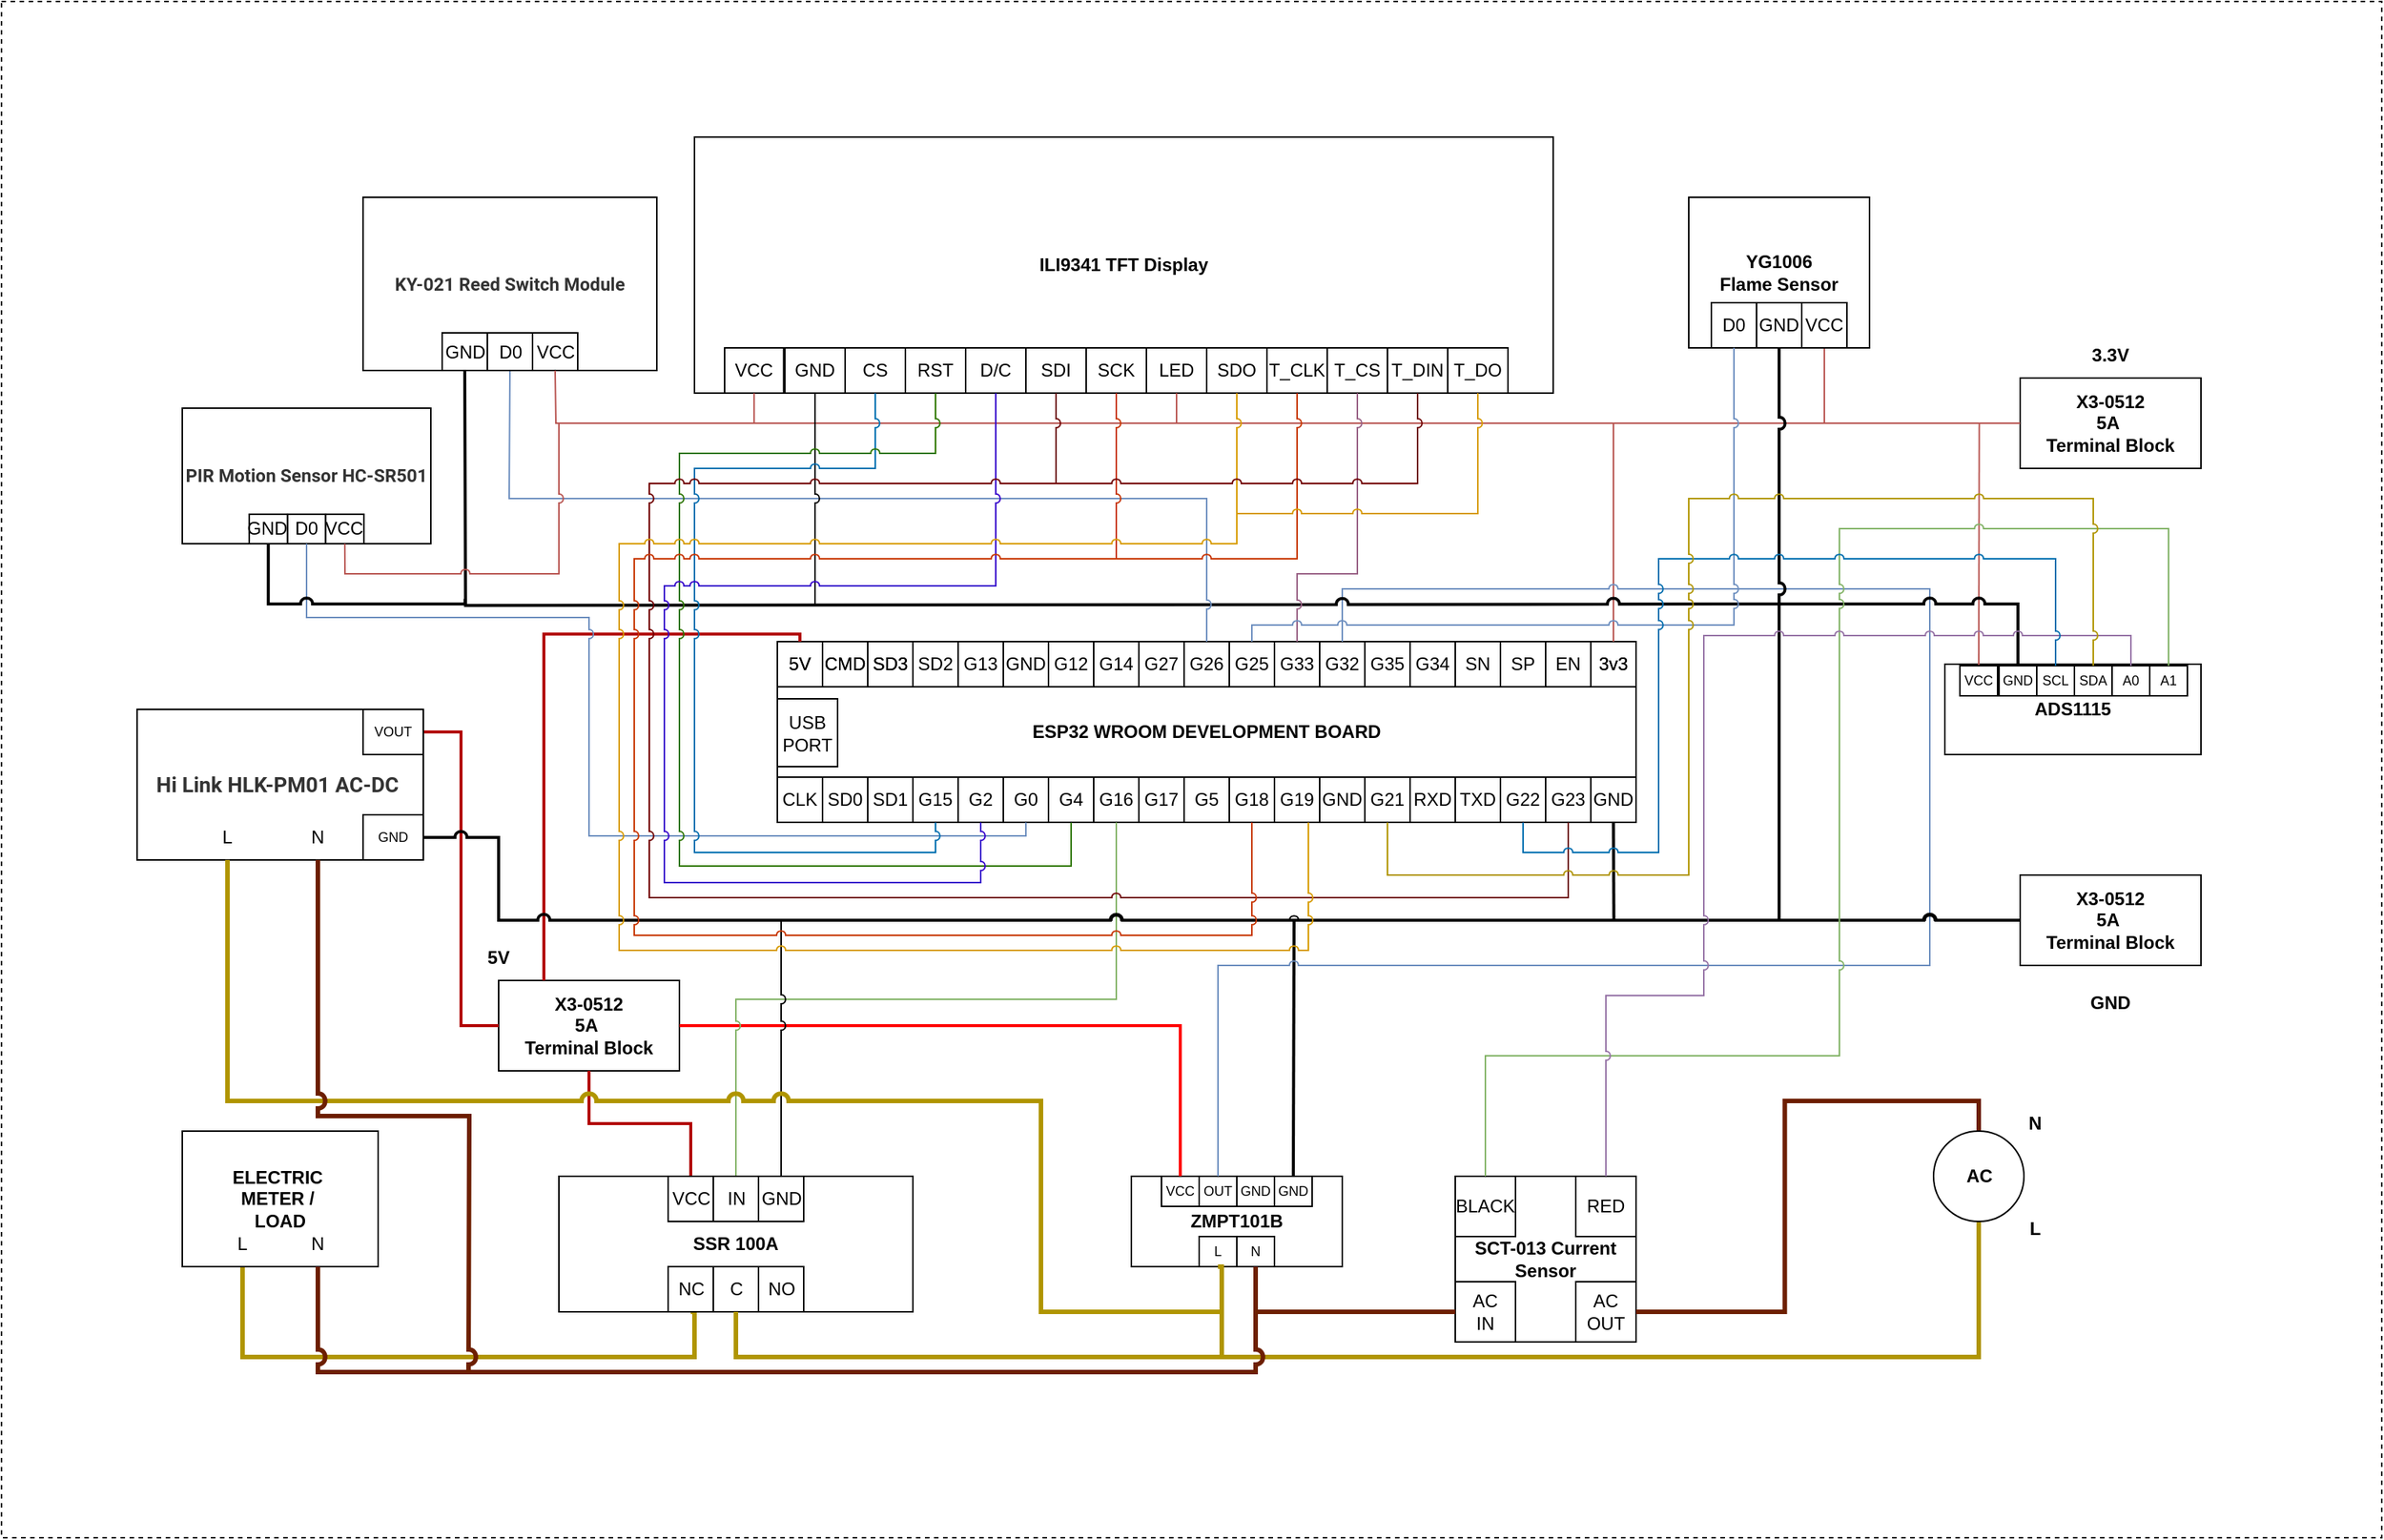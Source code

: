 <mxfile version="20.7.4" type="device"><diagram name="Page-1" id="7e0a89b8-554c-2b80-1dc8-d5c74ca68de4"><mxGraphModel dx="2200" dy="1330" grid="1" gridSize="10" guides="1" tooltips="1" connect="1" arrows="1" fold="1" page="1" pageScale="1" pageWidth="1654" pageHeight="1169" background="none" math="0" shadow="0"><root><mxCell id="0"/><mxCell id="1" parent="0"/><mxCell id="YBHE2qfN8X0jvm3x2sTU-47" value="" style="rounded=0;whiteSpace=wrap;html=1;dashed=1;" vertex="1" parent="1"><mxGeometry x="40" y="40" width="1580" height="1020" as="geometry"/></mxCell><mxCell id="iqbF8G-Wb3xZV-XFNy69-46" value="" style="group" parent="1" vertex="1" connectable="0"><mxGeometry x="555" y="465" width="570" height="120" as="geometry"/></mxCell><mxCell id="iqbF8G-Wb3xZV-XFNy69-1" value="&lt;b&gt;ESP32 WROOM DEVELOPMENT BOARD&lt;/b&gt;" style="rounded=0;whiteSpace=wrap;html=1;" parent="iqbF8G-Wb3xZV-XFNy69-46" vertex="1"><mxGeometry width="570" height="120" as="geometry"/></mxCell><mxCell id="iqbF8G-Wb3xZV-XFNy69-2" value="5V" style="text;html=1;strokeColor=default;fillColor=none;align=center;verticalAlign=middle;whiteSpace=wrap;rounded=0;" parent="iqbF8G-Wb3xZV-XFNy69-46" vertex="1"><mxGeometry width="30" height="30" as="geometry"/></mxCell><mxCell id="iqbF8G-Wb3xZV-XFNy69-4" value="CMD" style="text;html=1;strokeColor=default;fillColor=none;align=center;verticalAlign=middle;whiteSpace=wrap;rounded=0;" parent="iqbF8G-Wb3xZV-XFNy69-46" vertex="1"><mxGeometry x="30" width="30" height="30" as="geometry"/></mxCell><mxCell id="iqbF8G-Wb3xZV-XFNy69-5" value="SD3" style="text;html=1;strokeColor=default;fillColor=none;align=center;verticalAlign=middle;whiteSpace=wrap;rounded=0;" parent="iqbF8G-Wb3xZV-XFNy69-46" vertex="1"><mxGeometry x="60" width="30" height="30" as="geometry"/></mxCell><mxCell id="iqbF8G-Wb3xZV-XFNy69-6" value="SD2" style="text;html=1;strokeColor=default;fillColor=none;align=center;verticalAlign=middle;whiteSpace=wrap;rounded=0;" parent="iqbF8G-Wb3xZV-XFNy69-46" vertex="1"><mxGeometry x="90" width="30" height="30" as="geometry"/></mxCell><mxCell id="iqbF8G-Wb3xZV-XFNy69-7" value="G13" style="text;html=1;strokeColor=default;fillColor=none;align=center;verticalAlign=middle;whiteSpace=wrap;rounded=0;" parent="iqbF8G-Wb3xZV-XFNy69-46" vertex="1"><mxGeometry x="120" width="30" height="30" as="geometry"/></mxCell><mxCell id="iqbF8G-Wb3xZV-XFNy69-8" value="GND" style="text;html=1;strokeColor=default;fillColor=none;align=center;verticalAlign=middle;whiteSpace=wrap;rounded=0;" parent="iqbF8G-Wb3xZV-XFNy69-46" vertex="1"><mxGeometry x="150" width="30" height="30" as="geometry"/></mxCell><mxCell id="iqbF8G-Wb3xZV-XFNy69-9" value="G12" style="text;html=1;strokeColor=default;fillColor=none;align=center;verticalAlign=middle;whiteSpace=wrap;rounded=0;" parent="iqbF8G-Wb3xZV-XFNy69-46" vertex="1"><mxGeometry x="180" width="30" height="30" as="geometry"/></mxCell><mxCell id="iqbF8G-Wb3xZV-XFNy69-10" value="G14" style="text;html=1;strokeColor=default;fillColor=none;align=center;verticalAlign=middle;whiteSpace=wrap;rounded=0;" parent="iqbF8G-Wb3xZV-XFNy69-46" vertex="1"><mxGeometry x="210" width="30" height="30" as="geometry"/></mxCell><mxCell id="iqbF8G-Wb3xZV-XFNy69-11" value="G27" style="text;html=1;strokeColor=default;fillColor=none;align=center;verticalAlign=middle;whiteSpace=wrap;rounded=0;" parent="iqbF8G-Wb3xZV-XFNy69-46" vertex="1"><mxGeometry x="240" width="30" height="30" as="geometry"/></mxCell><mxCell id="iqbF8G-Wb3xZV-XFNy69-12" value="G26" style="text;html=1;strokeColor=default;fillColor=none;align=center;verticalAlign=middle;whiteSpace=wrap;rounded=0;" parent="iqbF8G-Wb3xZV-XFNy69-46" vertex="1"><mxGeometry x="270" width="30" height="30" as="geometry"/></mxCell><mxCell id="iqbF8G-Wb3xZV-XFNy69-13" value="G25" style="text;html=1;strokeColor=default;fillColor=none;align=center;verticalAlign=middle;whiteSpace=wrap;rounded=0;" parent="iqbF8G-Wb3xZV-XFNy69-46" vertex="1"><mxGeometry x="300" width="30" height="30" as="geometry"/></mxCell><mxCell id="iqbF8G-Wb3xZV-XFNy69-14" value="G33" style="text;html=1;strokeColor=default;fillColor=none;align=center;verticalAlign=middle;whiteSpace=wrap;rounded=0;" parent="iqbF8G-Wb3xZV-XFNy69-46" vertex="1"><mxGeometry x="330" width="30" height="30" as="geometry"/></mxCell><mxCell id="iqbF8G-Wb3xZV-XFNy69-15" value="G32" style="text;html=1;strokeColor=default;fillColor=none;align=center;verticalAlign=middle;whiteSpace=wrap;rounded=0;" parent="iqbF8G-Wb3xZV-XFNy69-46" vertex="1"><mxGeometry x="360" width="30" height="30" as="geometry"/></mxCell><mxCell id="iqbF8G-Wb3xZV-XFNy69-16" value="G35" style="text;html=1;strokeColor=default;fillColor=none;align=center;verticalAlign=middle;whiteSpace=wrap;rounded=0;" parent="iqbF8G-Wb3xZV-XFNy69-46" vertex="1"><mxGeometry x="390" width="30" height="30" as="geometry"/></mxCell><mxCell id="iqbF8G-Wb3xZV-XFNy69-17" value="G34" style="text;html=1;strokeColor=default;fillColor=none;align=center;verticalAlign=middle;whiteSpace=wrap;rounded=0;" parent="iqbF8G-Wb3xZV-XFNy69-46" vertex="1"><mxGeometry x="420" width="30" height="30" as="geometry"/></mxCell><mxCell id="iqbF8G-Wb3xZV-XFNy69-18" value="SN" style="text;html=1;strokeColor=default;fillColor=none;align=center;verticalAlign=middle;whiteSpace=wrap;rounded=0;" parent="iqbF8G-Wb3xZV-XFNy69-46" vertex="1"><mxGeometry x="450" width="30" height="30" as="geometry"/></mxCell><mxCell id="iqbF8G-Wb3xZV-XFNy69-19" value="SP" style="text;html=1;strokeColor=default;fillColor=none;align=center;verticalAlign=middle;whiteSpace=wrap;rounded=0;" parent="iqbF8G-Wb3xZV-XFNy69-46" vertex="1"><mxGeometry x="480" width="30" height="30" as="geometry"/></mxCell><mxCell id="iqbF8G-Wb3xZV-XFNy69-20" value="EN" style="text;html=1;strokeColor=default;fillColor=none;align=center;verticalAlign=middle;whiteSpace=wrap;rounded=0;" parent="iqbF8G-Wb3xZV-XFNy69-46" vertex="1"><mxGeometry x="510" width="30" height="30" as="geometry"/></mxCell><mxCell id="iqbF8G-Wb3xZV-XFNy69-21" value="3v3" style="text;html=1;strokeColor=default;fillColor=none;align=center;verticalAlign=middle;whiteSpace=wrap;rounded=0;" parent="iqbF8G-Wb3xZV-XFNy69-46" vertex="1"><mxGeometry x="540" width="30" height="30" as="geometry"/></mxCell><mxCell id="iqbF8G-Wb3xZV-XFNy69-22" value="USB&lt;br&gt;PORT" style="text;html=1;strokeColor=default;fillColor=none;align=center;verticalAlign=middle;whiteSpace=wrap;rounded=0;" parent="iqbF8G-Wb3xZV-XFNy69-46" vertex="1"><mxGeometry y="38" width="40" height="45" as="geometry"/></mxCell><mxCell id="iqbF8G-Wb3xZV-XFNy69-23" value="5V" style="text;html=1;strokeColor=default;fillColor=none;align=center;verticalAlign=middle;whiteSpace=wrap;rounded=0;" parent="iqbF8G-Wb3xZV-XFNy69-46" vertex="1"><mxGeometry width="30" height="30" as="geometry"/></mxCell><mxCell id="iqbF8G-Wb3xZV-XFNy69-24" value="3v3" style="text;html=1;strokeColor=default;fillColor=none;align=center;verticalAlign=middle;whiteSpace=wrap;rounded=0;" parent="iqbF8G-Wb3xZV-XFNy69-46" vertex="1"><mxGeometry x="540" width="30" height="30" as="geometry"/></mxCell><mxCell id="iqbF8G-Wb3xZV-XFNy69-25" value="CMD" style="text;html=1;strokeColor=default;fillColor=none;align=center;verticalAlign=middle;whiteSpace=wrap;rounded=0;" parent="iqbF8G-Wb3xZV-XFNy69-46" vertex="1"><mxGeometry x="30" width="30" height="30" as="geometry"/></mxCell><mxCell id="iqbF8G-Wb3xZV-XFNy69-26" value="SD3" style="text;html=1;strokeColor=default;fillColor=none;align=center;verticalAlign=middle;whiteSpace=wrap;rounded=0;" parent="iqbF8G-Wb3xZV-XFNy69-46" vertex="1"><mxGeometry x="60" width="30" height="30" as="geometry"/></mxCell><mxCell id="iqbF8G-Wb3xZV-XFNy69-27" value="G15" style="text;html=1;strokeColor=default;fillColor=none;align=center;verticalAlign=middle;whiteSpace=wrap;rounded=0;" parent="iqbF8G-Wb3xZV-XFNy69-46" vertex="1"><mxGeometry x="90" y="90" width="30" height="30" as="geometry"/></mxCell><mxCell id="iqbF8G-Wb3xZV-XFNy69-28" value="G2" style="text;html=1;strokeColor=default;fillColor=none;align=center;verticalAlign=middle;whiteSpace=wrap;rounded=0;" parent="iqbF8G-Wb3xZV-XFNy69-46" vertex="1"><mxGeometry x="120" y="90" width="30" height="30" as="geometry"/></mxCell><mxCell id="iqbF8G-Wb3xZV-XFNy69-29" value="G0" style="text;html=1;strokeColor=default;fillColor=none;align=center;verticalAlign=middle;whiteSpace=wrap;rounded=0;" parent="iqbF8G-Wb3xZV-XFNy69-46" vertex="1"><mxGeometry x="150" y="90" width="30" height="30" as="geometry"/></mxCell><mxCell id="iqbF8G-Wb3xZV-XFNy69-30" value="G4" style="text;html=1;strokeColor=default;fillColor=none;align=center;verticalAlign=middle;whiteSpace=wrap;rounded=0;" parent="iqbF8G-Wb3xZV-XFNy69-46" vertex="1"><mxGeometry x="180" y="90" width="30" height="30" as="geometry"/></mxCell><mxCell id="iqbF8G-Wb3xZV-XFNy69-31" value="G16" style="text;html=1;strokeColor=default;fillColor=none;align=center;verticalAlign=middle;whiteSpace=wrap;rounded=0;" parent="iqbF8G-Wb3xZV-XFNy69-46" vertex="1"><mxGeometry x="210" y="90" width="30" height="30" as="geometry"/></mxCell><mxCell id="iqbF8G-Wb3xZV-XFNy69-32" value="G17" style="text;html=1;strokeColor=default;fillColor=none;align=center;verticalAlign=middle;whiteSpace=wrap;rounded=0;" parent="iqbF8G-Wb3xZV-XFNy69-46" vertex="1"><mxGeometry x="240" y="90" width="30" height="30" as="geometry"/></mxCell><mxCell id="iqbF8G-Wb3xZV-XFNy69-33" value="G5" style="text;html=1;strokeColor=default;fillColor=none;align=center;verticalAlign=middle;whiteSpace=wrap;rounded=0;" parent="iqbF8G-Wb3xZV-XFNy69-46" vertex="1"><mxGeometry x="270" y="90" width="30" height="30" as="geometry"/></mxCell><mxCell id="iqbF8G-Wb3xZV-XFNy69-34" value="G18" style="text;html=1;strokeColor=default;fillColor=none;align=center;verticalAlign=middle;whiteSpace=wrap;rounded=0;" parent="iqbF8G-Wb3xZV-XFNy69-46" vertex="1"><mxGeometry x="300" y="90" width="30" height="30" as="geometry"/></mxCell><mxCell id="iqbF8G-Wb3xZV-XFNy69-35" value="G19" style="text;html=1;strokeColor=default;fillColor=none;align=center;verticalAlign=middle;whiteSpace=wrap;rounded=0;" parent="iqbF8G-Wb3xZV-XFNy69-46" vertex="1"><mxGeometry x="330" y="90" width="30" height="30" as="geometry"/></mxCell><mxCell id="iqbF8G-Wb3xZV-XFNy69-36" value="GND" style="text;html=1;strokeColor=default;fillColor=none;align=center;verticalAlign=middle;whiteSpace=wrap;rounded=0;" parent="iqbF8G-Wb3xZV-XFNy69-46" vertex="1"><mxGeometry x="360" y="90" width="30" height="30" as="geometry"/></mxCell><mxCell id="iqbF8G-Wb3xZV-XFNy69-37" value="G21" style="text;html=1;strokeColor=default;fillColor=none;align=center;verticalAlign=middle;whiteSpace=wrap;rounded=0;" parent="iqbF8G-Wb3xZV-XFNy69-46" vertex="1"><mxGeometry x="390" y="90" width="30" height="30" as="geometry"/></mxCell><mxCell id="iqbF8G-Wb3xZV-XFNy69-38" value="RXD" style="text;html=1;strokeColor=default;fillColor=none;align=center;verticalAlign=middle;whiteSpace=wrap;rounded=0;" parent="iqbF8G-Wb3xZV-XFNy69-46" vertex="1"><mxGeometry x="420" y="90" width="30" height="30" as="geometry"/></mxCell><mxCell id="iqbF8G-Wb3xZV-XFNy69-39" value="TXD" style="text;html=1;strokeColor=default;fillColor=none;align=center;verticalAlign=middle;whiteSpace=wrap;rounded=0;" parent="iqbF8G-Wb3xZV-XFNy69-46" vertex="1"><mxGeometry x="450" y="90" width="30" height="30" as="geometry"/></mxCell><mxCell id="iqbF8G-Wb3xZV-XFNy69-40" value="G22" style="text;html=1;strokeColor=default;fillColor=none;align=center;verticalAlign=middle;whiteSpace=wrap;rounded=0;" parent="iqbF8G-Wb3xZV-XFNy69-46" vertex="1"><mxGeometry x="480" y="90" width="30" height="30" as="geometry"/></mxCell><mxCell id="iqbF8G-Wb3xZV-XFNy69-41" value="G23" style="text;html=1;strokeColor=default;fillColor=none;align=center;verticalAlign=middle;whiteSpace=wrap;rounded=0;" parent="iqbF8G-Wb3xZV-XFNy69-46" vertex="1"><mxGeometry x="510" y="90" width="30" height="30" as="geometry"/></mxCell><mxCell id="iqbF8G-Wb3xZV-XFNy69-42" value="CLK" style="text;html=1;strokeColor=default;fillColor=none;align=center;verticalAlign=middle;whiteSpace=wrap;rounded=0;" parent="iqbF8G-Wb3xZV-XFNy69-46" vertex="1"><mxGeometry y="90" width="30" height="30" as="geometry"/></mxCell><mxCell id="iqbF8G-Wb3xZV-XFNy69-43" value="GND" style="text;html=1;strokeColor=default;fillColor=none;align=center;verticalAlign=middle;whiteSpace=wrap;rounded=0;" parent="iqbF8G-Wb3xZV-XFNy69-46" vertex="1"><mxGeometry x="540" y="90" width="30" height="30" as="geometry"/></mxCell><mxCell id="iqbF8G-Wb3xZV-XFNy69-44" value="SD0" style="text;html=1;strokeColor=default;fillColor=none;align=center;verticalAlign=middle;whiteSpace=wrap;rounded=0;" parent="iqbF8G-Wb3xZV-XFNy69-46" vertex="1"><mxGeometry x="30" y="90" width="30" height="30" as="geometry"/></mxCell><mxCell id="iqbF8G-Wb3xZV-XFNy69-45" value="SD1" style="text;html=1;strokeColor=default;fillColor=none;align=center;verticalAlign=middle;whiteSpace=wrap;rounded=0;" parent="iqbF8G-Wb3xZV-XFNy69-46" vertex="1"><mxGeometry x="60" y="90" width="30" height="30" as="geometry"/></mxCell><mxCell id="iqbF8G-Wb3xZV-XFNy69-47" value="&lt;b&gt;X3-0512&lt;br&gt;5A&amp;nbsp;&lt;br&gt;Terminal Block&lt;/b&gt;" style="rounded=0;whiteSpace=wrap;html=1;strokeColor=default;fillColor=default;" parent="1" vertex="1"><mxGeometry x="1380" y="290" width="120" height="60" as="geometry"/></mxCell><mxCell id="-QdE8qXqmlHqDC_q-NWg-1" value="&lt;b&gt;X3-0512&lt;br&gt;5A&amp;nbsp;&lt;br&gt;Terminal Block&lt;/b&gt;" style="rounded=0;whiteSpace=wrap;html=1;strokeColor=default;fillColor=default;" parent="1" vertex="1"><mxGeometry x="1380" y="620" width="120" height="60" as="geometry"/></mxCell><mxCell id="-QdE8qXqmlHqDC_q-NWg-56" value="" style="group" parent="1" vertex="1" connectable="0"><mxGeometry x="500" y="130" width="570" height="170" as="geometry"/></mxCell><mxCell id="-QdE8qXqmlHqDC_q-NWg-2" value="&lt;b&gt;ILI9341 TFT Display&lt;/b&gt;" style="rounded=0;whiteSpace=wrap;html=1;fillColor=default;" parent="-QdE8qXqmlHqDC_q-NWg-56" vertex="1"><mxGeometry width="570" height="170" as="geometry"/></mxCell><mxCell id="-QdE8qXqmlHqDC_q-NWg-48" value="VCC" style="rounded=0;whiteSpace=wrap;html=1;fillColor=default;" parent="-QdE8qXqmlHqDC_q-NWg-56" vertex="1"><mxGeometry x="20" y="140" width="39.19" height="30" as="geometry"/></mxCell><mxCell id="-QdE8qXqmlHqDC_q-NWg-49" value="GND" style="rounded=0;whiteSpace=wrap;html=1;fillColor=default;" parent="-QdE8qXqmlHqDC_q-NWg-56" vertex="1"><mxGeometry x="60" y="140" width="40" height="30" as="geometry"/></mxCell><mxCell id="-QdE8qXqmlHqDC_q-NWg-50" value="CS" style="rounded=0;whiteSpace=wrap;html=1;fillColor=default;" parent="-QdE8qXqmlHqDC_q-NWg-56" vertex="1"><mxGeometry x="100" y="140" width="40" height="30" as="geometry"/></mxCell><mxCell id="-QdE8qXqmlHqDC_q-NWg-51" value="RST" style="rounded=0;whiteSpace=wrap;html=1;fillColor=default;" parent="-QdE8qXqmlHqDC_q-NWg-56" vertex="1"><mxGeometry x="140" y="140" width="40" height="30" as="geometry"/></mxCell><mxCell id="-QdE8qXqmlHqDC_q-NWg-52" value="D/C" style="rounded=0;whiteSpace=wrap;html=1;fillColor=default;" parent="-QdE8qXqmlHqDC_q-NWg-56" vertex="1"><mxGeometry x="180" y="140" width="40" height="30" as="geometry"/></mxCell><mxCell id="-QdE8qXqmlHqDC_q-NWg-53" value="SDI" style="rounded=0;whiteSpace=wrap;html=1;fillColor=default;" parent="-QdE8qXqmlHqDC_q-NWg-56" vertex="1"><mxGeometry x="220" y="140" width="40" height="30" as="geometry"/></mxCell><mxCell id="-QdE8qXqmlHqDC_q-NWg-54" value="SCK" style="rounded=0;whiteSpace=wrap;html=1;fillColor=default;" parent="-QdE8qXqmlHqDC_q-NWg-56" vertex="1"><mxGeometry x="260" y="140" width="40" height="30" as="geometry"/></mxCell><mxCell id="-QdE8qXqmlHqDC_q-NWg-55" value="LED" style="rounded=0;whiteSpace=wrap;html=1;fillColor=default;" parent="-QdE8qXqmlHqDC_q-NWg-56" vertex="1"><mxGeometry x="300" y="140" width="40" height="30" as="geometry"/></mxCell><mxCell id="YBHE2qfN8X0jvm3x2sTU-2" value="SDO" style="rounded=0;whiteSpace=wrap;html=1;fillColor=default;" vertex="1" parent="-QdE8qXqmlHqDC_q-NWg-56"><mxGeometry x="340" y="140" width="40" height="30" as="geometry"/></mxCell><mxCell id="YBHE2qfN8X0jvm3x2sTU-3" value="T_CLK" style="rounded=0;whiteSpace=wrap;html=1;fillColor=default;" vertex="1" parent="-QdE8qXqmlHqDC_q-NWg-56"><mxGeometry x="380" y="140" width="40" height="30" as="geometry"/></mxCell><mxCell id="YBHE2qfN8X0jvm3x2sTU-4" value="T_CS" style="rounded=0;whiteSpace=wrap;html=1;fillColor=default;" vertex="1" parent="-QdE8qXqmlHqDC_q-NWg-56"><mxGeometry x="420" y="140" width="40" height="30" as="geometry"/></mxCell><mxCell id="YBHE2qfN8X0jvm3x2sTU-5" value="T_DIN" style="rounded=0;whiteSpace=wrap;html=1;fillColor=default;" vertex="1" parent="-QdE8qXqmlHqDC_q-NWg-56"><mxGeometry x="460" y="140" width="40" height="30" as="geometry"/></mxCell><mxCell id="YBHE2qfN8X0jvm3x2sTU-6" value="T_DO" style="rounded=0;whiteSpace=wrap;html=1;fillColor=default;" vertex="1" parent="-QdE8qXqmlHqDC_q-NWg-56"><mxGeometry x="500" y="140" width="40" height="30" as="geometry"/></mxCell><mxCell id="-QdE8qXqmlHqDC_q-NWg-58" style="edgeStyle=orthogonalEdgeStyle;rounded=0;orthogonalLoop=1;jettySize=auto;html=1;exitX=0.5;exitY=0;exitDx=0;exitDy=0;entryX=0;entryY=0.5;entryDx=0;entryDy=0;endArrow=none;endFill=0;fillColor=#f8cecc;strokeColor=#b85450;" parent="1" source="iqbF8G-Wb3xZV-XFNy69-24" target="iqbF8G-Wb3xZV-XFNy69-47" edge="1"><mxGeometry relative="1" as="geometry"/></mxCell><mxCell id="-QdE8qXqmlHqDC_q-NWg-59" style="edgeStyle=orthogonalEdgeStyle;rounded=0;orthogonalLoop=1;jettySize=auto;html=1;exitX=0.5;exitY=1;exitDx=0;exitDy=0;entryX=0;entryY=0.5;entryDx=0;entryDy=0;endArrow=none;endFill=0;fillColor=#f8cecc;strokeColor=#b85450;jumpStyle=arc;" parent="1" source="-QdE8qXqmlHqDC_q-NWg-48" target="iqbF8G-Wb3xZV-XFNy69-47" edge="1"><mxGeometry relative="1" as="geometry"/></mxCell><mxCell id="VGpihetHE-71vRWrGWAE-2" value="" style="group" parent="1" vertex="1" connectable="0"><mxGeometry x="1005" y="820" width="120" height="110" as="geometry"/></mxCell><mxCell id="EbxEECA1mclkRVcyBePt-11" value="&lt;b&gt;SCT-013 Current Sensor&lt;/b&gt;" style="rounded=0;whiteSpace=wrap;html=1;" parent="VGpihetHE-71vRWrGWAE-2" vertex="1"><mxGeometry width="120" height="110" as="geometry"/></mxCell><mxCell id="EbxEECA1mclkRVcyBePt-12" value="AC&lt;br&gt;IN" style="rounded=0;whiteSpace=wrap;html=1;" parent="VGpihetHE-71vRWrGWAE-2" vertex="1"><mxGeometry y="70" width="40" height="40" as="geometry"/></mxCell><mxCell id="EbxEECA1mclkRVcyBePt-13" value="AC&lt;br&gt;OUT" style="rounded=0;whiteSpace=wrap;html=1;" parent="VGpihetHE-71vRWrGWAE-2" vertex="1"><mxGeometry x="80" y="70" width="40" height="40" as="geometry"/></mxCell><mxCell id="EbxEECA1mclkRVcyBePt-14" value="BLACK" style="rounded=0;whiteSpace=wrap;html=1;" parent="VGpihetHE-71vRWrGWAE-2" vertex="1"><mxGeometry width="40" height="40" as="geometry"/></mxCell><mxCell id="EbxEECA1mclkRVcyBePt-15" value="RED" style="rounded=0;whiteSpace=wrap;html=1;" parent="VGpihetHE-71vRWrGWAE-2" vertex="1"><mxGeometry x="80" width="40" height="40" as="geometry"/></mxCell><mxCell id="VGpihetHE-71vRWrGWAE-3" value="" style="group" parent="1" vertex="1" connectable="0"><mxGeometry x="790" y="820" width="140" height="60" as="geometry"/></mxCell><mxCell id="EbxEECA1mclkRVcyBePt-17" value="&lt;b&gt;ZMPT101B&lt;/b&gt;" style="rounded=0;whiteSpace=wrap;html=1;container=0;" parent="VGpihetHE-71vRWrGWAE-3" vertex="1"><mxGeometry width="140" height="60" as="geometry"/></mxCell><mxCell id="EbxEECA1mclkRVcyBePt-18" value="VCC" style="rounded=0;whiteSpace=wrap;html=1;fontSize=9;container=0;" parent="VGpihetHE-71vRWrGWAE-3" vertex="1"><mxGeometry x="20" width="25" height="20" as="geometry"/></mxCell><mxCell id="EbxEECA1mclkRVcyBePt-19" value="OUT" style="rounded=0;whiteSpace=wrap;html=1;fontSize=9;container=0;" parent="VGpihetHE-71vRWrGWAE-3" vertex="1"><mxGeometry x="45" width="25" height="20" as="geometry"/></mxCell><mxCell id="EbxEECA1mclkRVcyBePt-20" value="GND" style="rounded=0;whiteSpace=wrap;html=1;fontSize=9;container=0;" parent="VGpihetHE-71vRWrGWAE-3" vertex="1"><mxGeometry x="70" width="25" height="20" as="geometry"/></mxCell><mxCell id="EbxEECA1mclkRVcyBePt-21" value="GND" style="rounded=0;whiteSpace=wrap;html=1;fontSize=9;container=0;" parent="VGpihetHE-71vRWrGWAE-3" vertex="1"><mxGeometry x="95" width="25" height="20" as="geometry"/></mxCell><mxCell id="VGpihetHE-71vRWrGWAE-33" value="L" style="rounded=0;whiteSpace=wrap;html=1;fontSize=9;container=0;" parent="VGpihetHE-71vRWrGWAE-3" vertex="1"><mxGeometry x="45" y="40" width="25" height="20" as="geometry"/></mxCell><mxCell id="VGpihetHE-71vRWrGWAE-34" value="N" style="rounded=0;whiteSpace=wrap;html=1;fontSize=9;container=0;" parent="VGpihetHE-71vRWrGWAE-3" vertex="1"><mxGeometry x="70" y="40" width="25" height="20" as="geometry"/></mxCell><mxCell id="VGpihetHE-71vRWrGWAE-7" style="edgeStyle=orthogonalEdgeStyle;rounded=0;jumpStyle=arc;orthogonalLoop=1;jettySize=auto;html=1;exitX=0.5;exitY=0;exitDx=0;exitDy=0;endArrow=none;endFill=0;strokeWidth=2;" parent="1" source="EbxEECA1mclkRVcyBePt-21" edge="1"><mxGeometry relative="1" as="geometry"><mxPoint x="898" y="650" as="targetPoint"/></mxGeometry></mxCell><mxCell id="VGpihetHE-71vRWrGWAE-8" value="&lt;b&gt;X3-0512&lt;br&gt;5A&amp;nbsp;&lt;br&gt;Terminal Block&lt;/b&gt;" style="rounded=0;whiteSpace=wrap;html=1;strokeColor=default;fillColor=default;" parent="1" vertex="1"><mxGeometry x="370" y="690" width="120" height="60" as="geometry"/></mxCell><mxCell id="VGpihetHE-71vRWrGWAE-9" style="edgeStyle=orthogonalEdgeStyle;rounded=0;jumpStyle=arc;orthogonalLoop=1;jettySize=auto;html=1;exitX=0.5;exitY=0;exitDx=0;exitDy=0;endArrow=none;endFill=0;fillColor=#e51400;strokeColor=#B20000;strokeWidth=2;" parent="1" source="iqbF8G-Wb3xZV-XFNy69-23" target="VGpihetHE-71vRWrGWAE-8" edge="1"><mxGeometry relative="1" as="geometry"><Array as="points"><mxPoint x="570" y="460"/><mxPoint x="400" y="460"/></Array></mxGeometry></mxCell><mxCell id="VGpihetHE-71vRWrGWAE-10" style="edgeStyle=orthogonalEdgeStyle;rounded=0;jumpStyle=arc;orthogonalLoop=1;jettySize=auto;html=1;exitX=0.5;exitY=0;exitDx=0;exitDy=0;entryX=1;entryY=0.5;entryDx=0;entryDy=0;endArrow=none;endFill=0;fillColor=#e51400;strokeColor=#FF0000;strokeWidth=2;" parent="1" source="EbxEECA1mclkRVcyBePt-18" target="VGpihetHE-71vRWrGWAE-8" edge="1"><mxGeometry relative="1" as="geometry"/></mxCell><mxCell id="VGpihetHE-71vRWrGWAE-11" style="edgeStyle=orthogonalEdgeStyle;rounded=0;jumpStyle=arc;orthogonalLoop=1;jettySize=auto;html=1;exitX=0.5;exitY=0;exitDx=0;exitDy=0;entryX=0.5;entryY=0;entryDx=0;entryDy=0;endArrow=none;endFill=0;fillColor=#dae8fc;strokeColor=#6c8ebf;" parent="1" source="iqbF8G-Wb3xZV-XFNy69-15" target="EbxEECA1mclkRVcyBePt-19" edge="1"><mxGeometry relative="1" as="geometry"><Array as="points"><mxPoint x="930" y="430"/><mxPoint x="1320" y="430"/><mxPoint x="1320" y="680"/><mxPoint x="848" y="680"/></Array></mxGeometry></mxCell><mxCell id="VGpihetHE-71vRWrGWAE-35" value="&lt;b&gt;YG1006&lt;br&gt;Flame Sensor&lt;/b&gt;" style="rounded=0;whiteSpace=wrap;html=1;strokeColor=default;fillColor=default;" parent="1" vertex="1"><mxGeometry x="1160" y="170" width="120" height="100" as="geometry"/></mxCell><mxCell id="VGpihetHE-71vRWrGWAE-36" value="&lt;b&gt;3.3V&lt;/b&gt;" style="text;html=1;strokeColor=none;fillColor=none;align=center;verticalAlign=middle;whiteSpace=wrap;rounded=0;" parent="1" vertex="1"><mxGeometry x="1410" y="260" width="60" height="30" as="geometry"/></mxCell><mxCell id="VGpihetHE-71vRWrGWAE-37" value="&lt;b&gt;GND&lt;/b&gt;" style="text;html=1;strokeColor=none;fillColor=none;align=center;verticalAlign=middle;whiteSpace=wrap;rounded=0;" parent="1" vertex="1"><mxGeometry x="1410" y="690" width="60" height="30" as="geometry"/></mxCell><mxCell id="VGpihetHE-71vRWrGWAE-38" value="&lt;b&gt;5V&lt;/b&gt;" style="text;html=1;strokeColor=none;fillColor=none;align=center;verticalAlign=middle;whiteSpace=wrap;rounded=0;" parent="1" vertex="1"><mxGeometry x="340" y="660" width="60" height="30" as="geometry"/></mxCell><mxCell id="VGpihetHE-71vRWrGWAE-43" style="edgeStyle=orthogonalEdgeStyle;rounded=0;jumpStyle=arc;orthogonalLoop=1;jettySize=auto;html=1;exitX=0.5;exitY=1;exitDx=0;exitDy=0;entryX=0;entryY=0.5;entryDx=0;entryDy=0;endArrow=none;endFill=0;strokeWidth=2;" parent="1" source="VGpihetHE-71vRWrGWAE-39" target="-QdE8qXqmlHqDC_q-NWg-1" edge="1"><mxGeometry relative="1" as="geometry"/></mxCell><mxCell id="VGpihetHE-71vRWrGWAE-39" value="GND" style="rounded=0;whiteSpace=wrap;html=1;fillColor=default;" parent="1" vertex="1"><mxGeometry x="1205" y="240" width="30" height="30" as="geometry"/></mxCell><mxCell id="VGpihetHE-71vRWrGWAE-42" style="edgeStyle=orthogonalEdgeStyle;rounded=0;jumpStyle=arc;orthogonalLoop=1;jettySize=auto;html=1;exitX=0.5;exitY=1;exitDx=0;exitDy=0;entryX=0;entryY=0.5;entryDx=0;entryDy=0;endArrow=none;endFill=0;fillColor=#f8cecc;strokeColor=#b85450;" parent="1" source="VGpihetHE-71vRWrGWAE-40" target="iqbF8G-Wb3xZV-XFNy69-47" edge="1"><mxGeometry relative="1" as="geometry"/></mxCell><mxCell id="VGpihetHE-71vRWrGWAE-40" value="VCC" style="rounded=0;whiteSpace=wrap;html=1;fillColor=default;" parent="1" vertex="1"><mxGeometry x="1235" y="240" width="30" height="30" as="geometry"/></mxCell><mxCell id="VGpihetHE-71vRWrGWAE-41" value="D0" style="rounded=0;whiteSpace=wrap;html=1;fillColor=default;" parent="1" vertex="1"><mxGeometry x="1175" y="240" width="30" height="30" as="geometry"/></mxCell><mxCell id="VGpihetHE-71vRWrGWAE-55" style="edgeStyle=orthogonalEdgeStyle;rounded=0;jumpStyle=arc;orthogonalLoop=1;jettySize=auto;html=1;exitX=0.5;exitY=0;exitDx=0;exitDy=0;entryX=1;entryY=0.5;entryDx=0;entryDy=0;endArrow=none;endFill=0;strokeWidth=3;fillColor=#a0522d;strokeColor=#6D1F00;" parent="1" source="VGpihetHE-71vRWrGWAE-52" target="EbxEECA1mclkRVcyBePt-13" edge="1"><mxGeometry relative="1" as="geometry"/></mxCell><mxCell id="VGpihetHE-71vRWrGWAE-56" style="edgeStyle=orthogonalEdgeStyle;rounded=0;jumpStyle=arc;orthogonalLoop=1;jettySize=auto;html=1;exitX=0.5;exitY=1;exitDx=0;exitDy=0;endArrow=none;endFill=0;fillColor=#e3c800;strokeColor=#B09500;strokeWidth=3;" parent="1" source="VGpihetHE-71vRWrGWAE-52" edge="1"><mxGeometry x="0.049" y="-170" relative="1" as="geometry"><mxPoint x="850" y="880" as="targetPoint"/><Array as="points"><mxPoint x="1353" y="940"/><mxPoint x="850" y="940"/></Array><mxPoint as="offset"/></mxGeometry></mxCell><mxCell id="VGpihetHE-71vRWrGWAE-52" value="&lt;b&gt;AC&lt;/b&gt;" style="ellipse;whiteSpace=wrap;html=1;aspect=fixed;" parent="1" vertex="1"><mxGeometry x="1322.5" y="790" width="60" height="60" as="geometry"/></mxCell><mxCell id="VGpihetHE-71vRWrGWAE-53" value="&lt;b&gt;L&lt;/b&gt;" style="text;html=1;strokeColor=none;fillColor=none;align=center;verticalAlign=middle;whiteSpace=wrap;rounded=0;" parent="1" vertex="1"><mxGeometry x="1360" y="840" width="60" height="30" as="geometry"/></mxCell><mxCell id="VGpihetHE-71vRWrGWAE-57" value="&lt;b&gt;N&lt;/b&gt;" style="text;html=1;strokeColor=none;fillColor=none;align=center;verticalAlign=middle;whiteSpace=wrap;rounded=0;" parent="1" vertex="1"><mxGeometry x="1360" y="770" width="60" height="30" as="geometry"/></mxCell><mxCell id="VGpihetHE-71vRWrGWAE-58" style="edgeStyle=orthogonalEdgeStyle;rounded=0;jumpStyle=arc;orthogonalLoop=1;jettySize=auto;html=1;exitX=0;exitY=0.5;exitDx=0;exitDy=0;entryX=0.5;entryY=1;entryDx=0;entryDy=0;endArrow=none;endFill=0;fillColor=#a0522d;strokeColor=#6D1F00;strokeWidth=3;" parent="1" source="EbxEECA1mclkRVcyBePt-12" target="VGpihetHE-71vRWrGWAE-34" edge="1"><mxGeometry relative="1" as="geometry"/></mxCell><mxCell id="VGpihetHE-71vRWrGWAE-59" value="&lt;b&gt;SSR 100A&lt;/b&gt;" style="rounded=0;whiteSpace=wrap;html=1;" parent="1" vertex="1"><mxGeometry x="410" y="820" width="235" height="90" as="geometry"/></mxCell><mxCell id="VGpihetHE-71vRWrGWAE-65" style="edgeStyle=orthogonalEdgeStyle;rounded=0;jumpStyle=arc;orthogonalLoop=1;jettySize=auto;html=1;exitX=0.5;exitY=0;exitDx=0;exitDy=0;entryX=0.5;entryY=1;entryDx=0;entryDy=0;endArrow=none;endFill=0;fillColor=#e51400;strokeColor=#B20000;strokeWidth=2;" parent="1" source="VGpihetHE-71vRWrGWAE-61" target="VGpihetHE-71vRWrGWAE-8" edge="1"><mxGeometry relative="1" as="geometry"/></mxCell><mxCell id="VGpihetHE-71vRWrGWAE-61" value="VCC" style="rounded=0;whiteSpace=wrap;html=1;" parent="1" vertex="1"><mxGeometry x="482.5" y="820" width="30" height="30" as="geometry"/></mxCell><mxCell id="YBHE2qfN8X0jvm3x2sTU-22" style="edgeStyle=orthogonalEdgeStyle;rounded=0;jumpStyle=arc;orthogonalLoop=1;jettySize=auto;html=1;exitX=0.5;exitY=0;exitDx=0;exitDy=0;entryX=0.5;entryY=1;entryDx=0;entryDy=0;strokeColor=#82b366;strokeWidth=1;endArrow=none;endFill=0;fillColor=#d5e8d4;" edge="1" parent="1" source="VGpihetHE-71vRWrGWAE-62" target="iqbF8G-Wb3xZV-XFNy69-31"><mxGeometry relative="1" as="geometry"/></mxCell><mxCell id="VGpihetHE-71vRWrGWAE-62" value="IN" style="rounded=0;whiteSpace=wrap;html=1;" parent="1" vertex="1"><mxGeometry x="512.5" y="820" width="30" height="30" as="geometry"/></mxCell><mxCell id="VGpihetHE-71vRWrGWAE-68" style="edgeStyle=orthogonalEdgeStyle;rounded=0;jumpStyle=arc;orthogonalLoop=1;jettySize=auto;html=1;exitX=0.5;exitY=0;exitDx=0;exitDy=0;entryX=0;entryY=0.5;entryDx=0;entryDy=0;endArrow=none;endFill=0;" parent="1" source="VGpihetHE-71vRWrGWAE-63" target="-QdE8qXqmlHqDC_q-NWg-1" edge="1"><mxGeometry relative="1" as="geometry"/></mxCell><mxCell id="VGpihetHE-71vRWrGWAE-63" value="GND" style="rounded=0;whiteSpace=wrap;html=1;" parent="1" vertex="1"><mxGeometry x="542.5" y="820" width="30" height="30" as="geometry"/></mxCell><mxCell id="VGpihetHE-71vRWrGWAE-76" style="edgeStyle=orthogonalEdgeStyle;rounded=0;jumpStyle=arc;orthogonalLoop=1;jettySize=auto;html=1;exitX=0.5;exitY=1;exitDx=0;exitDy=0;entryX=0.5;entryY=1;entryDx=0;entryDy=0;endArrow=none;endFill=0;strokeWidth=3;fillColor=#e3c800;strokeColor=#B09500;" parent="1" source="VGpihetHE-71vRWrGWAE-71" target="VGpihetHE-71vRWrGWAE-74" edge="1"><mxGeometry relative="1" as="geometry"><Array as="points"><mxPoint x="500" y="910"/><mxPoint x="500" y="940"/><mxPoint x="200" y="940"/></Array></mxGeometry></mxCell><mxCell id="VGpihetHE-71vRWrGWAE-69" value="C" style="rounded=0;whiteSpace=wrap;html=1;" parent="1" vertex="1"><mxGeometry x="512.5" y="880" width="30" height="30" as="geometry"/></mxCell><mxCell id="VGpihetHE-71vRWrGWAE-70" value="NO" style="rounded=0;whiteSpace=wrap;html=1;" parent="1" vertex="1"><mxGeometry x="542.5" y="880" width="30" height="30" as="geometry"/></mxCell><mxCell id="VGpihetHE-71vRWrGWAE-71" value="NC" style="rounded=0;whiteSpace=wrap;html=1;" parent="1" vertex="1"><mxGeometry x="482.5" y="880" width="30" height="30" as="geometry"/></mxCell><mxCell id="VGpihetHE-71vRWrGWAE-72" style="edgeStyle=orthogonalEdgeStyle;rounded=0;jumpStyle=arc;orthogonalLoop=1;jettySize=auto;html=1;exitX=0.5;exitY=1;exitDx=0;exitDy=0;entryX=0.5;entryY=1;entryDx=0;entryDy=0;endArrow=none;endFill=0;fillColor=#e3c800;strokeColor=#B09500;strokeWidth=3;" parent="1" source="VGpihetHE-71vRWrGWAE-33" target="VGpihetHE-71vRWrGWAE-69" edge="1"><mxGeometry relative="1" as="geometry"><Array as="points"><mxPoint x="850" y="880"/><mxPoint x="850" y="940"/><mxPoint x="528" y="940"/></Array></mxGeometry></mxCell><mxCell id="VGpihetHE-71vRWrGWAE-73" value="&lt;b&gt;ELECTRIC&amp;nbsp;&lt;br&gt;METER /&amp;nbsp;&lt;br&gt;LOAD&lt;br&gt;&lt;/b&gt;" style="rounded=0;whiteSpace=wrap;html=1;" parent="1" vertex="1"><mxGeometry x="160" y="790" width="130" height="90" as="geometry"/></mxCell><mxCell id="VGpihetHE-71vRWrGWAE-74" value="L" style="text;html=1;strokeColor=none;fillColor=none;align=center;verticalAlign=middle;whiteSpace=wrap;rounded=0;" parent="1" vertex="1"><mxGeometry x="170" y="850" width="60" height="30" as="geometry"/></mxCell><mxCell id="VGpihetHE-71vRWrGWAE-75" value="N" style="text;html=1;strokeColor=none;fillColor=none;align=center;verticalAlign=middle;whiteSpace=wrap;rounded=0;" parent="1" vertex="1"><mxGeometry x="220" y="850" width="60" height="30" as="geometry"/></mxCell><mxCell id="VGpihetHE-71vRWrGWAE-77" style="edgeStyle=orthogonalEdgeStyle;rounded=0;jumpStyle=arc;orthogonalLoop=1;jettySize=auto;html=1;exitX=0.5;exitY=1;exitDx=0;exitDy=0;entryX=0.5;entryY=1;entryDx=0;entryDy=0;endArrow=none;endFill=0;strokeWidth=3;fillColor=#a0522d;strokeColor=#6D1F00;" parent="1" source="VGpihetHE-71vRWrGWAE-34" target="VGpihetHE-71vRWrGWAE-75" edge="1"><mxGeometry relative="1" as="geometry"><Array as="points"><mxPoint x="873" y="950"/><mxPoint x="250" y="950"/></Array></mxGeometry></mxCell><mxCell id="VGpihetHE-71vRWrGWAE-78" value="&lt;span style=&quot;color: rgba(0, 0, 0, 0.8); font-family: Roboto, &amp;quot;Helvetica Neue&amp;quot;, Helvetica, Arial, 文泉驛正黑, &amp;quot;WenQuanYi Zen Hei&amp;quot;, &amp;quot;Hiragino Sans GB&amp;quot;, &amp;quot;儷黑 Pro&amp;quot;, &amp;quot;LiHei Pro&amp;quot;, &amp;quot;Heiti TC&amp;quot;, 微軟正黑體, &amp;quot;Microsoft JhengHei UI&amp;quot;, &amp;quot;Microsoft JhengHei&amp;quot;, sans-serif; text-align: start; background-color: rgb(255, 255, 255);&quot;&gt;&lt;font style=&quot;font-size: 14px;&quot;&gt;&lt;b&gt;Hi Link HLK-PM01 AC-DC&amp;nbsp;&lt;/b&gt;&lt;/font&gt;&lt;/span&gt;" style="rounded=0;whiteSpace=wrap;html=1;" parent="1" vertex="1"><mxGeometry x="130" y="510" width="190" height="100" as="geometry"/></mxCell><mxCell id="VGpihetHE-71vRWrGWAE-89" style="edgeStyle=orthogonalEdgeStyle;rounded=0;jumpStyle=arc;orthogonalLoop=1;jettySize=auto;html=1;exitX=0.5;exitY=1;exitDx=0;exitDy=0;entryX=0.5;entryY=1;entryDx=0;entryDy=0;fontSize=9;endArrow=none;endFill=0;fillColor=#e3c800;strokeColor=#B09500;strokeWidth=3;" parent="1" source="VGpihetHE-71vRWrGWAE-80" target="VGpihetHE-71vRWrGWAE-33" edge="1"><mxGeometry relative="1" as="geometry"><Array as="points"><mxPoint x="190" y="770"/><mxPoint x="730" y="770"/><mxPoint x="730" y="910"/><mxPoint x="850" y="910"/><mxPoint x="850" y="880"/></Array></mxGeometry></mxCell><mxCell id="VGpihetHE-71vRWrGWAE-80" value="L" style="text;html=1;strokeColor=none;fillColor=none;align=center;verticalAlign=middle;whiteSpace=wrap;rounded=0;" parent="1" vertex="1"><mxGeometry x="160" y="580" width="60" height="30" as="geometry"/></mxCell><mxCell id="VGpihetHE-71vRWrGWAE-88" style="edgeStyle=orthogonalEdgeStyle;rounded=0;jumpStyle=arc;orthogonalLoop=1;jettySize=auto;html=1;exitX=0.5;exitY=1;exitDx=0;exitDy=0;fontSize=9;endArrow=none;endFill=0;fillColor=#a0522d;strokeColor=#6D1F00;strokeWidth=3;" parent="1" source="VGpihetHE-71vRWrGWAE-81" edge="1"><mxGeometry relative="1" as="geometry"><mxPoint x="350" y="950" as="targetPoint"/></mxGeometry></mxCell><mxCell id="VGpihetHE-71vRWrGWAE-81" value="N" style="text;html=1;strokeColor=none;fillColor=none;align=center;verticalAlign=middle;whiteSpace=wrap;rounded=0;" parent="1" vertex="1"><mxGeometry x="220" y="580" width="60" height="30" as="geometry"/></mxCell><mxCell id="VGpihetHE-71vRWrGWAE-86" style="edgeStyle=orthogonalEdgeStyle;rounded=0;jumpStyle=arc;orthogonalLoop=1;jettySize=auto;html=1;exitX=1;exitY=0.5;exitDx=0;exitDy=0;entryX=0;entryY=0.5;entryDx=0;entryDy=0;fontSize=9;endArrow=none;endFill=0;fillColor=#e51400;strokeColor=#B20000;strokeWidth=2;" parent="1" source="VGpihetHE-71vRWrGWAE-82" target="VGpihetHE-71vRWrGWAE-8" edge="1"><mxGeometry relative="1" as="geometry"/></mxCell><mxCell id="VGpihetHE-71vRWrGWAE-82" value="VOUT" style="rounded=0;whiteSpace=wrap;html=1;fontSize=9;" parent="1" vertex="1"><mxGeometry x="280" y="510" width="40" height="30" as="geometry"/></mxCell><mxCell id="VGpihetHE-71vRWrGWAE-87" style="edgeStyle=orthogonalEdgeStyle;rounded=0;jumpStyle=arc;orthogonalLoop=1;jettySize=auto;html=1;exitX=1;exitY=0.5;exitDx=0;exitDy=0;entryX=0;entryY=0.5;entryDx=0;entryDy=0;fontSize=9;endArrow=none;endFill=0;strokeWidth=2;" parent="1" source="VGpihetHE-71vRWrGWAE-83" target="-QdE8qXqmlHqDC_q-NWg-1" edge="1"><mxGeometry relative="1" as="geometry"><Array as="points"><mxPoint x="370" y="595"/><mxPoint x="370" y="650"/></Array></mxGeometry></mxCell><mxCell id="VGpihetHE-71vRWrGWAE-83" value="GND" style="rounded=0;whiteSpace=wrap;html=1;fontSize=9;" parent="1" vertex="1"><mxGeometry x="280" y="580" width="40" height="30" as="geometry"/></mxCell><mxCell id="TNSEkCMnKxggy3fY26zt-10" value="" style="endArrow=none;html=1;rounded=0;exitX=0.5;exitY=1;exitDx=0;exitDy=0;jumpStyle=arc;strokeWidth=2;" parent="1" source="TNSEkCMnKxggy3fY26zt-7" edge="1"><mxGeometry width="50" height="50" relative="1" as="geometry"><mxPoint x="300" y="370" as="sourcePoint"/><mxPoint x="1220" y="440" as="targetPoint"/><Array as="points"><mxPoint x="348" y="441"/></Array></mxGeometry></mxCell><mxCell id="TNSEkCMnKxggy3fY26zt-12" value="" style="endArrow=none;html=1;rounded=0;jumpStyle=arc;entryX=0.5;entryY=1;entryDx=0;entryDy=0;exitX=0.5;exitY=0;exitDx=0;exitDy=0;fillColor=#dae8fc;strokeColor=#6c8ebf;" parent="1" source="iqbF8G-Wb3xZV-XFNy69-12" target="TNSEkCMnKxggy3fY26zt-5" edge="1"><mxGeometry width="50" height="50" relative="1" as="geometry"><mxPoint x="330" y="440" as="sourcePoint"/><mxPoint x="380" y="390" as="targetPoint"/><Array as="points"><mxPoint x="840" y="370"/><mxPoint x="377" y="370"/></Array></mxGeometry></mxCell><mxCell id="TNSEkCMnKxggy3fY26zt-15" value="" style="group" parent="1" vertex="1" connectable="0"><mxGeometry x="280" y="170" width="195" height="115" as="geometry"/></mxCell><mxCell id="TNSEkCMnKxggy3fY26zt-1" value="&lt;span style=&quot;color: rgba(0, 0, 0, 0.8); font-family: Roboto, &amp;quot;Helvetica Neue&amp;quot;, Helvetica, Arial, 文泉驛正黑, &amp;quot;WenQuanYi Zen Hei&amp;quot;, &amp;quot;Hiragino Sans GB&amp;quot;, &amp;quot;儷黑 Pro&amp;quot;, &amp;quot;LiHei Pro&amp;quot;, &amp;quot;Heiti TC&amp;quot;, 微軟正黑體, &amp;quot;Microsoft JhengHei UI&amp;quot;, &amp;quot;Microsoft JhengHei&amp;quot;, sans-serif; text-align: start; background-color: rgb(255, 255, 255);&quot;&gt;&lt;b style=&quot;&quot;&gt;&lt;font style=&quot;font-size: 12px;&quot;&gt;KY-021 Reed Switch Module&lt;/font&gt;&lt;/b&gt;&lt;/span&gt;" style="rounded=0;whiteSpace=wrap;html=1;" parent="TNSEkCMnKxggy3fY26zt-15" vertex="1"><mxGeometry width="195" height="115" as="geometry"/></mxCell><mxCell id="TNSEkCMnKxggy3fY26zt-5" value="D0" style="rounded=0;whiteSpace=wrap;html=1;" parent="TNSEkCMnKxggy3fY26zt-15" vertex="1"><mxGeometry x="82.5" y="90" width="30" height="25" as="geometry"/></mxCell><mxCell id="TNSEkCMnKxggy3fY26zt-6" value="VCC" style="rounded=0;whiteSpace=wrap;html=1;" parent="TNSEkCMnKxggy3fY26zt-15" vertex="1"><mxGeometry x="112.5" y="90" width="30" height="25" as="geometry"/></mxCell><mxCell id="TNSEkCMnKxggy3fY26zt-7" value="GND" style="rounded=0;whiteSpace=wrap;html=1;" parent="TNSEkCMnKxggy3fY26zt-15" vertex="1"><mxGeometry x="52.5" y="90" width="30" height="25" as="geometry"/></mxCell><mxCell id="TNSEkCMnKxggy3fY26zt-16" value="" style="group" parent="1" vertex="1" connectable="0"><mxGeometry x="160" y="310" width="165" height="90" as="geometry"/></mxCell><mxCell id="TNSEkCMnKxggy3fY26zt-17" value="&lt;span style=&quot;color: rgba(0, 0, 0, 0.8); font-family: Roboto, &amp;quot;Helvetica Neue&amp;quot;, Helvetica, Arial, 文泉驛正黑, &amp;quot;WenQuanYi Zen Hei&amp;quot;, &amp;quot;Hiragino Sans GB&amp;quot;, &amp;quot;儷黑 Pro&amp;quot;, &amp;quot;LiHei Pro&amp;quot;, &amp;quot;Heiti TC&amp;quot;, 微軟正黑體, &amp;quot;Microsoft JhengHei UI&amp;quot;, &amp;quot;Microsoft JhengHei&amp;quot;, sans-serif; text-align: start; background-color: rgb(255, 255, 255);&quot;&gt;&lt;b style=&quot;&quot;&gt;&lt;font style=&quot;font-size: 12px;&quot;&gt;PIR Motion Sensor HC-SR501&lt;/font&gt;&lt;/b&gt;&lt;/span&gt;" style="rounded=0;whiteSpace=wrap;html=1;" parent="TNSEkCMnKxggy3fY26zt-16" vertex="1"><mxGeometry width="165" height="90" as="geometry"/></mxCell><mxCell id="TNSEkCMnKxggy3fY26zt-18" value="D0" style="rounded=0;whiteSpace=wrap;html=1;" parent="TNSEkCMnKxggy3fY26zt-16" vertex="1"><mxGeometry x="69.808" y="70.435" width="25.385" height="19.565" as="geometry"/></mxCell><mxCell id="TNSEkCMnKxggy3fY26zt-19" value="VCC" style="rounded=0;whiteSpace=wrap;html=1;" parent="TNSEkCMnKxggy3fY26zt-16" vertex="1"><mxGeometry x="95.192" y="70.435" width="25.385" height="19.565" as="geometry"/></mxCell><mxCell id="TNSEkCMnKxggy3fY26zt-20" value="GND" style="rounded=0;whiteSpace=wrap;html=1;" parent="TNSEkCMnKxggy3fY26zt-16" vertex="1"><mxGeometry x="44.423" y="70.435" width="25.385" height="19.565" as="geometry"/></mxCell><mxCell id="TNSEkCMnKxggy3fY26zt-22" value="" style="endArrow=none;html=1;rounded=0;fontSize=12;jumpStyle=arc;entryX=0.5;entryY=1;entryDx=0;entryDy=0;fillColor=#f8cecc;strokeColor=#b85450;" parent="1" target="TNSEkCMnKxggy3fY26zt-19" edge="1"><mxGeometry width="50" height="50" relative="1" as="geometry"><mxPoint x="410" y="320" as="sourcePoint"/><mxPoint x="310" y="430" as="targetPoint"/><Array as="points"><mxPoint x="410" y="420"/><mxPoint x="268" y="420"/></Array></mxGeometry></mxCell><mxCell id="TNSEkCMnKxggy3fY26zt-23" style="edgeStyle=orthogonalEdgeStyle;rounded=0;jumpStyle=arc;orthogonalLoop=1;jettySize=auto;html=1;exitX=0.5;exitY=1;exitDx=0;exitDy=0;fontSize=12;endArrow=none;endFill=0;fillColor=#dae8fc;strokeColor=#6c8ebf;entryX=0.5;entryY=1;entryDx=0;entryDy=0;" parent="1" source="TNSEkCMnKxggy3fY26zt-18" target="iqbF8G-Wb3xZV-XFNy69-29" edge="1"><mxGeometry relative="1" as="geometry"><Array as="points"><mxPoint x="242" y="449"/><mxPoint x="430" y="449"/><mxPoint x="430" y="594"/><mxPoint x="720" y="594"/></Array></mxGeometry></mxCell><mxCell id="TNSEkCMnKxggy3fY26zt-24" style="edgeStyle=orthogonalEdgeStyle;rounded=0;jumpStyle=arc;orthogonalLoop=1;jettySize=auto;html=1;exitX=0.5;exitY=1;exitDx=0;exitDy=0;fontSize=12;endArrow=none;endFill=0;strokeWidth=2;" parent="1" source="TNSEkCMnKxggy3fY26zt-20" edge="1"><mxGeometry relative="1" as="geometry"><mxPoint x="347.727" y="436.697" as="targetPoint"/><Array as="points"><mxPoint x="217" y="440"/><mxPoint x="348" y="440"/></Array></mxGeometry></mxCell><mxCell id="otldGjyyTCBNpon8Qu-F-2" value="" style="endArrow=none;html=1;rounded=0;exitX=0.5;exitY=1;exitDx=0;exitDy=0;fillColor=#f8cecc;strokeColor=#b85450;" parent="1" source="TNSEkCMnKxggy3fY26zt-6" edge="1"><mxGeometry width="50" height="50" relative="1" as="geometry"><mxPoint x="550" y="370" as="sourcePoint"/><mxPoint x="740" y="320" as="targetPoint"/><Array as="points"><mxPoint x="408" y="320"/></Array></mxGeometry></mxCell><mxCell id="YBHE2qfN8X0jvm3x2sTU-7" style="edgeStyle=orthogonalEdgeStyle;rounded=0;jumpStyle=arc;orthogonalLoop=1;jettySize=auto;html=1;exitX=0.5;exitY=1;exitDx=0;exitDy=0;endArrow=none;endFill=0;" edge="1" parent="1" source="-QdE8qXqmlHqDC_q-NWg-49"><mxGeometry relative="1" as="geometry"><mxPoint x="580" y="440" as="targetPoint"/></mxGeometry></mxCell><mxCell id="YBHE2qfN8X0jvm3x2sTU-8" style="edgeStyle=orthogonalEdgeStyle;rounded=0;jumpStyle=arc;orthogonalLoop=1;jettySize=auto;html=1;exitX=0.5;exitY=1;exitDx=0;exitDy=0;entryX=0.5;entryY=1;entryDx=0;entryDy=0;endArrow=none;endFill=0;fillColor=#1ba1e2;strokeColor=#006EAF;" edge="1" parent="1" source="-QdE8qXqmlHqDC_q-NWg-50" target="iqbF8G-Wb3xZV-XFNy69-27"><mxGeometry relative="1" as="geometry"><Array as="points"><mxPoint x="620" y="350"/><mxPoint x="500" y="350"/><mxPoint x="500" y="605"/><mxPoint x="660" y="605"/></Array></mxGeometry></mxCell><mxCell id="YBHE2qfN8X0jvm3x2sTU-9" style="edgeStyle=orthogonalEdgeStyle;rounded=0;jumpStyle=arc;orthogonalLoop=1;jettySize=auto;html=1;exitX=0.5;exitY=1;exitDx=0;exitDy=0;entryX=0.5;entryY=1;entryDx=0;entryDy=0;endArrow=none;endFill=0;fillColor=#60a917;strokeColor=#2D7600;" edge="1" parent="1" source="-QdE8qXqmlHqDC_q-NWg-51" target="iqbF8G-Wb3xZV-XFNy69-30"><mxGeometry relative="1" as="geometry"><Array as="points"><mxPoint x="660" y="340"/><mxPoint x="490" y="340"/><mxPoint x="490" y="614"/><mxPoint x="750" y="614"/></Array></mxGeometry></mxCell><mxCell id="YBHE2qfN8X0jvm3x2sTU-10" style="edgeStyle=orthogonalEdgeStyle;rounded=0;jumpStyle=arc;orthogonalLoop=1;jettySize=auto;html=1;exitX=0.5;exitY=1;exitDx=0;exitDy=0;entryX=0.5;entryY=1;entryDx=0;entryDy=0;endArrow=none;endFill=0;fillColor=#6a00ff;strokeColor=#3700CC;" edge="1" parent="1" source="-QdE8qXqmlHqDC_q-NWg-52" target="iqbF8G-Wb3xZV-XFNy69-28"><mxGeometry relative="1" as="geometry"><Array as="points"><mxPoint x="700" y="428"/><mxPoint x="480" y="428"/><mxPoint x="480" y="625"/><mxPoint x="690" y="625"/></Array></mxGeometry></mxCell><mxCell id="YBHE2qfN8X0jvm3x2sTU-11" style="edgeStyle=orthogonalEdgeStyle;rounded=0;jumpStyle=arc;orthogonalLoop=1;jettySize=auto;html=1;exitX=0.5;exitY=1;exitDx=0;exitDy=0;entryX=0.5;entryY=1;entryDx=0;entryDy=0;endArrow=none;endFill=0;fillColor=#a20025;strokeColor=#6F0000;" edge="1" parent="1" source="-QdE8qXqmlHqDC_q-NWg-53" target="iqbF8G-Wb3xZV-XFNy69-41"><mxGeometry relative="1" as="geometry"><Array as="points"><mxPoint x="740" y="360"/><mxPoint x="470" y="360"/><mxPoint x="470" y="635"/><mxPoint x="1080" y="635"/></Array></mxGeometry></mxCell><mxCell id="YBHE2qfN8X0jvm3x2sTU-12" style="edgeStyle=orthogonalEdgeStyle;rounded=0;jumpStyle=arc;orthogonalLoop=1;jettySize=auto;html=1;exitX=0.5;exitY=1;exitDx=0;exitDy=0;entryX=0.5;entryY=1;entryDx=0;entryDy=0;endArrow=none;endFill=0;fillColor=#fa6800;strokeColor=#C73500;" edge="1" parent="1" source="-QdE8qXqmlHqDC_q-NWg-54" target="iqbF8G-Wb3xZV-XFNy69-34"><mxGeometry relative="1" as="geometry"><Array as="points"><mxPoint x="780" y="410"/><mxPoint x="460" y="410"/><mxPoint x="460" y="660"/><mxPoint x="870" y="660"/></Array></mxGeometry></mxCell><mxCell id="YBHE2qfN8X0jvm3x2sTU-13" style="edgeStyle=orthogonalEdgeStyle;rounded=0;jumpStyle=arc;orthogonalLoop=1;jettySize=auto;html=1;exitX=0.5;exitY=1;exitDx=0;exitDy=0;endArrow=none;endFill=0;fillColor=#f8cecc;strokeColor=#b85450;" edge="1" parent="1" source="-QdE8qXqmlHqDC_q-NWg-55"><mxGeometry relative="1" as="geometry"><mxPoint x="820" y="320" as="targetPoint"/></mxGeometry></mxCell><mxCell id="YBHE2qfN8X0jvm3x2sTU-14" style="edgeStyle=orthogonalEdgeStyle;rounded=0;jumpStyle=arc;orthogonalLoop=1;jettySize=auto;html=1;exitX=0.5;exitY=1;exitDx=0;exitDy=0;entryX=0.75;entryY=1;entryDx=0;entryDy=0;endArrow=none;endFill=0;fillColor=#ffcd28;gradientColor=#ffa500;strokeColor=#d79b00;" edge="1" parent="1" source="YBHE2qfN8X0jvm3x2sTU-2" target="iqbF8G-Wb3xZV-XFNy69-35"><mxGeometry relative="1" as="geometry"><Array as="points"><mxPoint x="860" y="400"/><mxPoint x="450" y="400"/><mxPoint x="450" y="670"/><mxPoint x="907" y="670"/></Array></mxGeometry></mxCell><mxCell id="YBHE2qfN8X0jvm3x2sTU-15" style="edgeStyle=orthogonalEdgeStyle;rounded=0;jumpStyle=arc;orthogonalLoop=1;jettySize=auto;html=1;exitX=0.5;exitY=1;exitDx=0;exitDy=0;endArrow=none;endFill=0;strokeColor=#C73500;" edge="1" parent="1" source="YBHE2qfN8X0jvm3x2sTU-3"><mxGeometry relative="1" as="geometry"><mxPoint x="780" y="410" as="targetPoint"/><Array as="points"><mxPoint x="900" y="410"/></Array></mxGeometry></mxCell><mxCell id="YBHE2qfN8X0jvm3x2sTU-17" style="edgeStyle=orthogonalEdgeStyle;rounded=0;jumpStyle=arc;orthogonalLoop=1;jettySize=auto;html=1;exitX=0.5;exitY=1;exitDx=0;exitDy=0;strokeColor=#996185;endArrow=none;endFill=0;fillColor=#e6d0de;gradientColor=#d5739d;" edge="1" parent="1" source="YBHE2qfN8X0jvm3x2sTU-4" target="iqbF8G-Wb3xZV-XFNy69-14"><mxGeometry relative="1" as="geometry"><Array as="points"><mxPoint x="940" y="420"/><mxPoint x="900" y="420"/></Array></mxGeometry></mxCell><mxCell id="YBHE2qfN8X0jvm3x2sTU-18" style="edgeStyle=orthogonalEdgeStyle;rounded=0;jumpStyle=arc;orthogonalLoop=1;jettySize=auto;html=1;exitX=0.5;exitY=1;exitDx=0;exitDy=0;strokeColor=#6F0000;endArrow=none;endFill=0;" edge="1" parent="1" source="YBHE2qfN8X0jvm3x2sTU-5"><mxGeometry relative="1" as="geometry"><mxPoint x="740" y="360" as="targetPoint"/><Array as="points"><mxPoint x="980" y="360"/></Array></mxGeometry></mxCell><mxCell id="YBHE2qfN8X0jvm3x2sTU-19" style="edgeStyle=orthogonalEdgeStyle;rounded=0;jumpStyle=arc;orthogonalLoop=1;jettySize=auto;html=1;exitX=0.5;exitY=1;exitDx=0;exitDy=0;strokeColor=#D79B00;endArrow=none;endFill=0;" edge="1" parent="1" source="YBHE2qfN8X0jvm3x2sTU-6"><mxGeometry relative="1" as="geometry"><mxPoint x="860" y="380" as="targetPoint"/><Array as="points"><mxPoint x="1020" y="380"/><mxPoint x="860" y="380"/></Array></mxGeometry></mxCell><mxCell id="YBHE2qfN8X0jvm3x2sTU-20" style="edgeStyle=orthogonalEdgeStyle;rounded=0;jumpStyle=arc;orthogonalLoop=1;jettySize=auto;html=1;exitX=0.5;exitY=0;exitDx=0;exitDy=0;entryX=0.5;entryY=1;entryDx=0;entryDy=0;endArrow=none;endFill=0;fillColor=#dae8fc;gradientColor=#7ea6e0;strokeColor=#6c8ebf;" edge="1" parent="1" source="iqbF8G-Wb3xZV-XFNy69-13" target="VGpihetHE-71vRWrGWAE-41"><mxGeometry relative="1" as="geometry"><mxPoint x="870" y="465" as="sourcePoint"/><mxPoint x="1190" y="270" as="targetPoint"/><Array as="points"><mxPoint x="870" y="454"/><mxPoint x="1190" y="454"/></Array></mxGeometry></mxCell><mxCell id="YBHE2qfN8X0jvm3x2sTU-21" style="edgeStyle=orthogonalEdgeStyle;rounded=0;jumpStyle=arc;orthogonalLoop=1;jettySize=auto;html=1;exitX=0.5;exitY=1;exitDx=0;exitDy=0;strokeColor=#000000;strokeWidth=2;endArrow=none;endFill=0;" edge="1" parent="1" source="iqbF8G-Wb3xZV-XFNy69-43"><mxGeometry relative="1" as="geometry"><mxPoint x="1110.286" y="650.0" as="targetPoint"/></mxGeometry></mxCell><mxCell id="YBHE2qfN8X0jvm3x2sTU-29" value="" style="group;rotation=0;" vertex="1" connectable="0" parent="1"><mxGeometry x="1360" y="480" width="140" height="60" as="geometry"/></mxCell><mxCell id="YBHE2qfN8X0jvm3x2sTU-30" value="&lt;b&gt;ADS1115&lt;/b&gt;" style="rounded=0;whiteSpace=wrap;html=1;container=0;rotation=0;" vertex="1" parent="YBHE2qfN8X0jvm3x2sTU-29"><mxGeometry x="-30" width="170" height="60" as="geometry"/></mxCell><mxCell id="YBHE2qfN8X0jvm3x2sTU-32" value="GND" style="rounded=0;whiteSpace=wrap;html=1;fontSize=9;container=0;rotation=0;" vertex="1" parent="YBHE2qfN8X0jvm3x2sTU-29"><mxGeometry x="6" y="1" width="25" height="20" as="geometry"/></mxCell><mxCell id="YBHE2qfN8X0jvm3x2sTU-33" value="SCL" style="rounded=0;whiteSpace=wrap;html=1;fontSize=9;container=0;rotation=0;" vertex="1" parent="YBHE2qfN8X0jvm3x2sTU-29"><mxGeometry x="31" y="1" width="25" height="20" as="geometry"/></mxCell><mxCell id="YBHE2qfN8X0jvm3x2sTU-34" value="SDA" style="rounded=0;whiteSpace=wrap;html=1;fontSize=9;container=0;rotation=0;" vertex="1" parent="YBHE2qfN8X0jvm3x2sTU-29"><mxGeometry x="56" y="1" width="25" height="20" as="geometry"/></mxCell><mxCell id="YBHE2qfN8X0jvm3x2sTU-37" value="A0" style="rounded=0;whiteSpace=wrap;html=1;fontSize=9;container=0;rotation=0;" vertex="1" parent="YBHE2qfN8X0jvm3x2sTU-29"><mxGeometry x="81" y="1" width="25" height="20" as="geometry"/></mxCell><mxCell id="YBHE2qfN8X0jvm3x2sTU-38" value="A1" style="rounded=0;whiteSpace=wrap;html=1;fontSize=9;container=0;rotation=0;" vertex="1" parent="YBHE2qfN8X0jvm3x2sTU-29"><mxGeometry x="106" y="1" width="25" height="20" as="geometry"/></mxCell><mxCell id="YBHE2qfN8X0jvm3x2sTU-39" style="edgeStyle=orthogonalEdgeStyle;rounded=0;jumpStyle=arc;orthogonalLoop=1;jettySize=auto;html=1;exitX=0.5;exitY=0;exitDx=0;exitDy=0;strokeColor=#b85450;strokeWidth=1;endArrow=none;endFill=0;fillColor=#f8cecc;" edge="1" parent="1" source="YBHE2qfN8X0jvm3x2sTU-31"><mxGeometry relative="1" as="geometry"><mxPoint x="1352.833" y="320" as="targetPoint"/></mxGeometry></mxCell><mxCell id="YBHE2qfN8X0jvm3x2sTU-31" value="VCC" style="rounded=0;whiteSpace=wrap;html=1;fontSize=9;container=0;rotation=0;" vertex="1" parent="1"><mxGeometry x="1340" y="481" width="25" height="20" as="geometry"/></mxCell><mxCell id="YBHE2qfN8X0jvm3x2sTU-40" style="edgeStyle=orthogonalEdgeStyle;rounded=0;jumpStyle=arc;orthogonalLoop=1;jettySize=auto;html=1;exitX=0.5;exitY=0;exitDx=0;exitDy=0;strokeColor=#000000;strokeWidth=2;endArrow=none;endFill=0;" edge="1" parent="1" source="YBHE2qfN8X0jvm3x2sTU-32"><mxGeometry relative="1" as="geometry"><mxPoint x="1220" y="440" as="targetPoint"/><Array as="points"><mxPoint x="1379" y="440"/></Array></mxGeometry></mxCell><mxCell id="YBHE2qfN8X0jvm3x2sTU-42" style="edgeStyle=orthogonalEdgeStyle;rounded=0;jumpStyle=arc;orthogonalLoop=1;jettySize=auto;html=1;exitX=0.5;exitY=0;exitDx=0;exitDy=0;entryX=0.5;entryY=0;entryDx=0;entryDy=0;strokeColor=#82b366;strokeWidth=1;endArrow=none;endFill=0;fillColor=#d5e8d4;" edge="1" parent="1" source="EbxEECA1mclkRVcyBePt-14" target="YBHE2qfN8X0jvm3x2sTU-38"><mxGeometry relative="1" as="geometry"><Array as="points"><mxPoint x="1025" y="740"/><mxPoint x="1260" y="740"/><mxPoint x="1260" y="390"/><mxPoint x="1479" y="390"/></Array></mxGeometry></mxCell><mxCell id="YBHE2qfN8X0jvm3x2sTU-43" style="edgeStyle=orthogonalEdgeStyle;rounded=0;jumpStyle=arc;orthogonalLoop=1;jettySize=auto;html=1;exitX=0.5;exitY=0;exitDx=0;exitDy=0;entryX=0.5;entryY=0;entryDx=0;entryDy=0;strokeColor=#9673a6;strokeWidth=1;endArrow=none;endFill=0;fillColor=#e1d5e7;" edge="1" parent="1" source="EbxEECA1mclkRVcyBePt-15" target="YBHE2qfN8X0jvm3x2sTU-37"><mxGeometry relative="1" as="geometry"><Array as="points"><mxPoint x="1105" y="700"/><mxPoint x="1170" y="700"/><mxPoint x="1170" y="461"/><mxPoint x="1453" y="461"/></Array></mxGeometry></mxCell><mxCell id="YBHE2qfN8X0jvm3x2sTU-44" style="edgeStyle=orthogonalEdgeStyle;rounded=0;jumpStyle=arc;orthogonalLoop=1;jettySize=auto;html=1;exitX=0.5;exitY=0;exitDx=0;exitDy=0;entryX=0.5;entryY=1;entryDx=0;entryDy=0;strokeColor=#006EAF;strokeWidth=1;endArrow=none;endFill=0;fillColor=#1ba1e2;" edge="1" parent="1" source="YBHE2qfN8X0jvm3x2sTU-33" target="iqbF8G-Wb3xZV-XFNy69-40"><mxGeometry relative="1" as="geometry"><Array as="points"><mxPoint x="1404" y="410"/><mxPoint x="1140" y="410"/><mxPoint x="1140" y="605"/><mxPoint x="1050" y="605"/></Array></mxGeometry></mxCell><mxCell id="YBHE2qfN8X0jvm3x2sTU-45" style="edgeStyle=orthogonalEdgeStyle;rounded=0;jumpStyle=arc;orthogonalLoop=1;jettySize=auto;html=1;exitX=0.5;exitY=0;exitDx=0;exitDy=0;entryX=0.5;entryY=1;entryDx=0;entryDy=0;strokeColor=#B09500;strokeWidth=1;endArrow=none;endFill=0;fillColor=#e3c800;" edge="1" parent="1" source="YBHE2qfN8X0jvm3x2sTU-34" target="iqbF8G-Wb3xZV-XFNy69-37"><mxGeometry relative="1" as="geometry"><Array as="points"><mxPoint x="1428" y="370"/><mxPoint x="1160" y="370"/><mxPoint x="1160" y="620"/><mxPoint x="960" y="620"/></Array></mxGeometry></mxCell></root></mxGraphModel></diagram></mxfile>